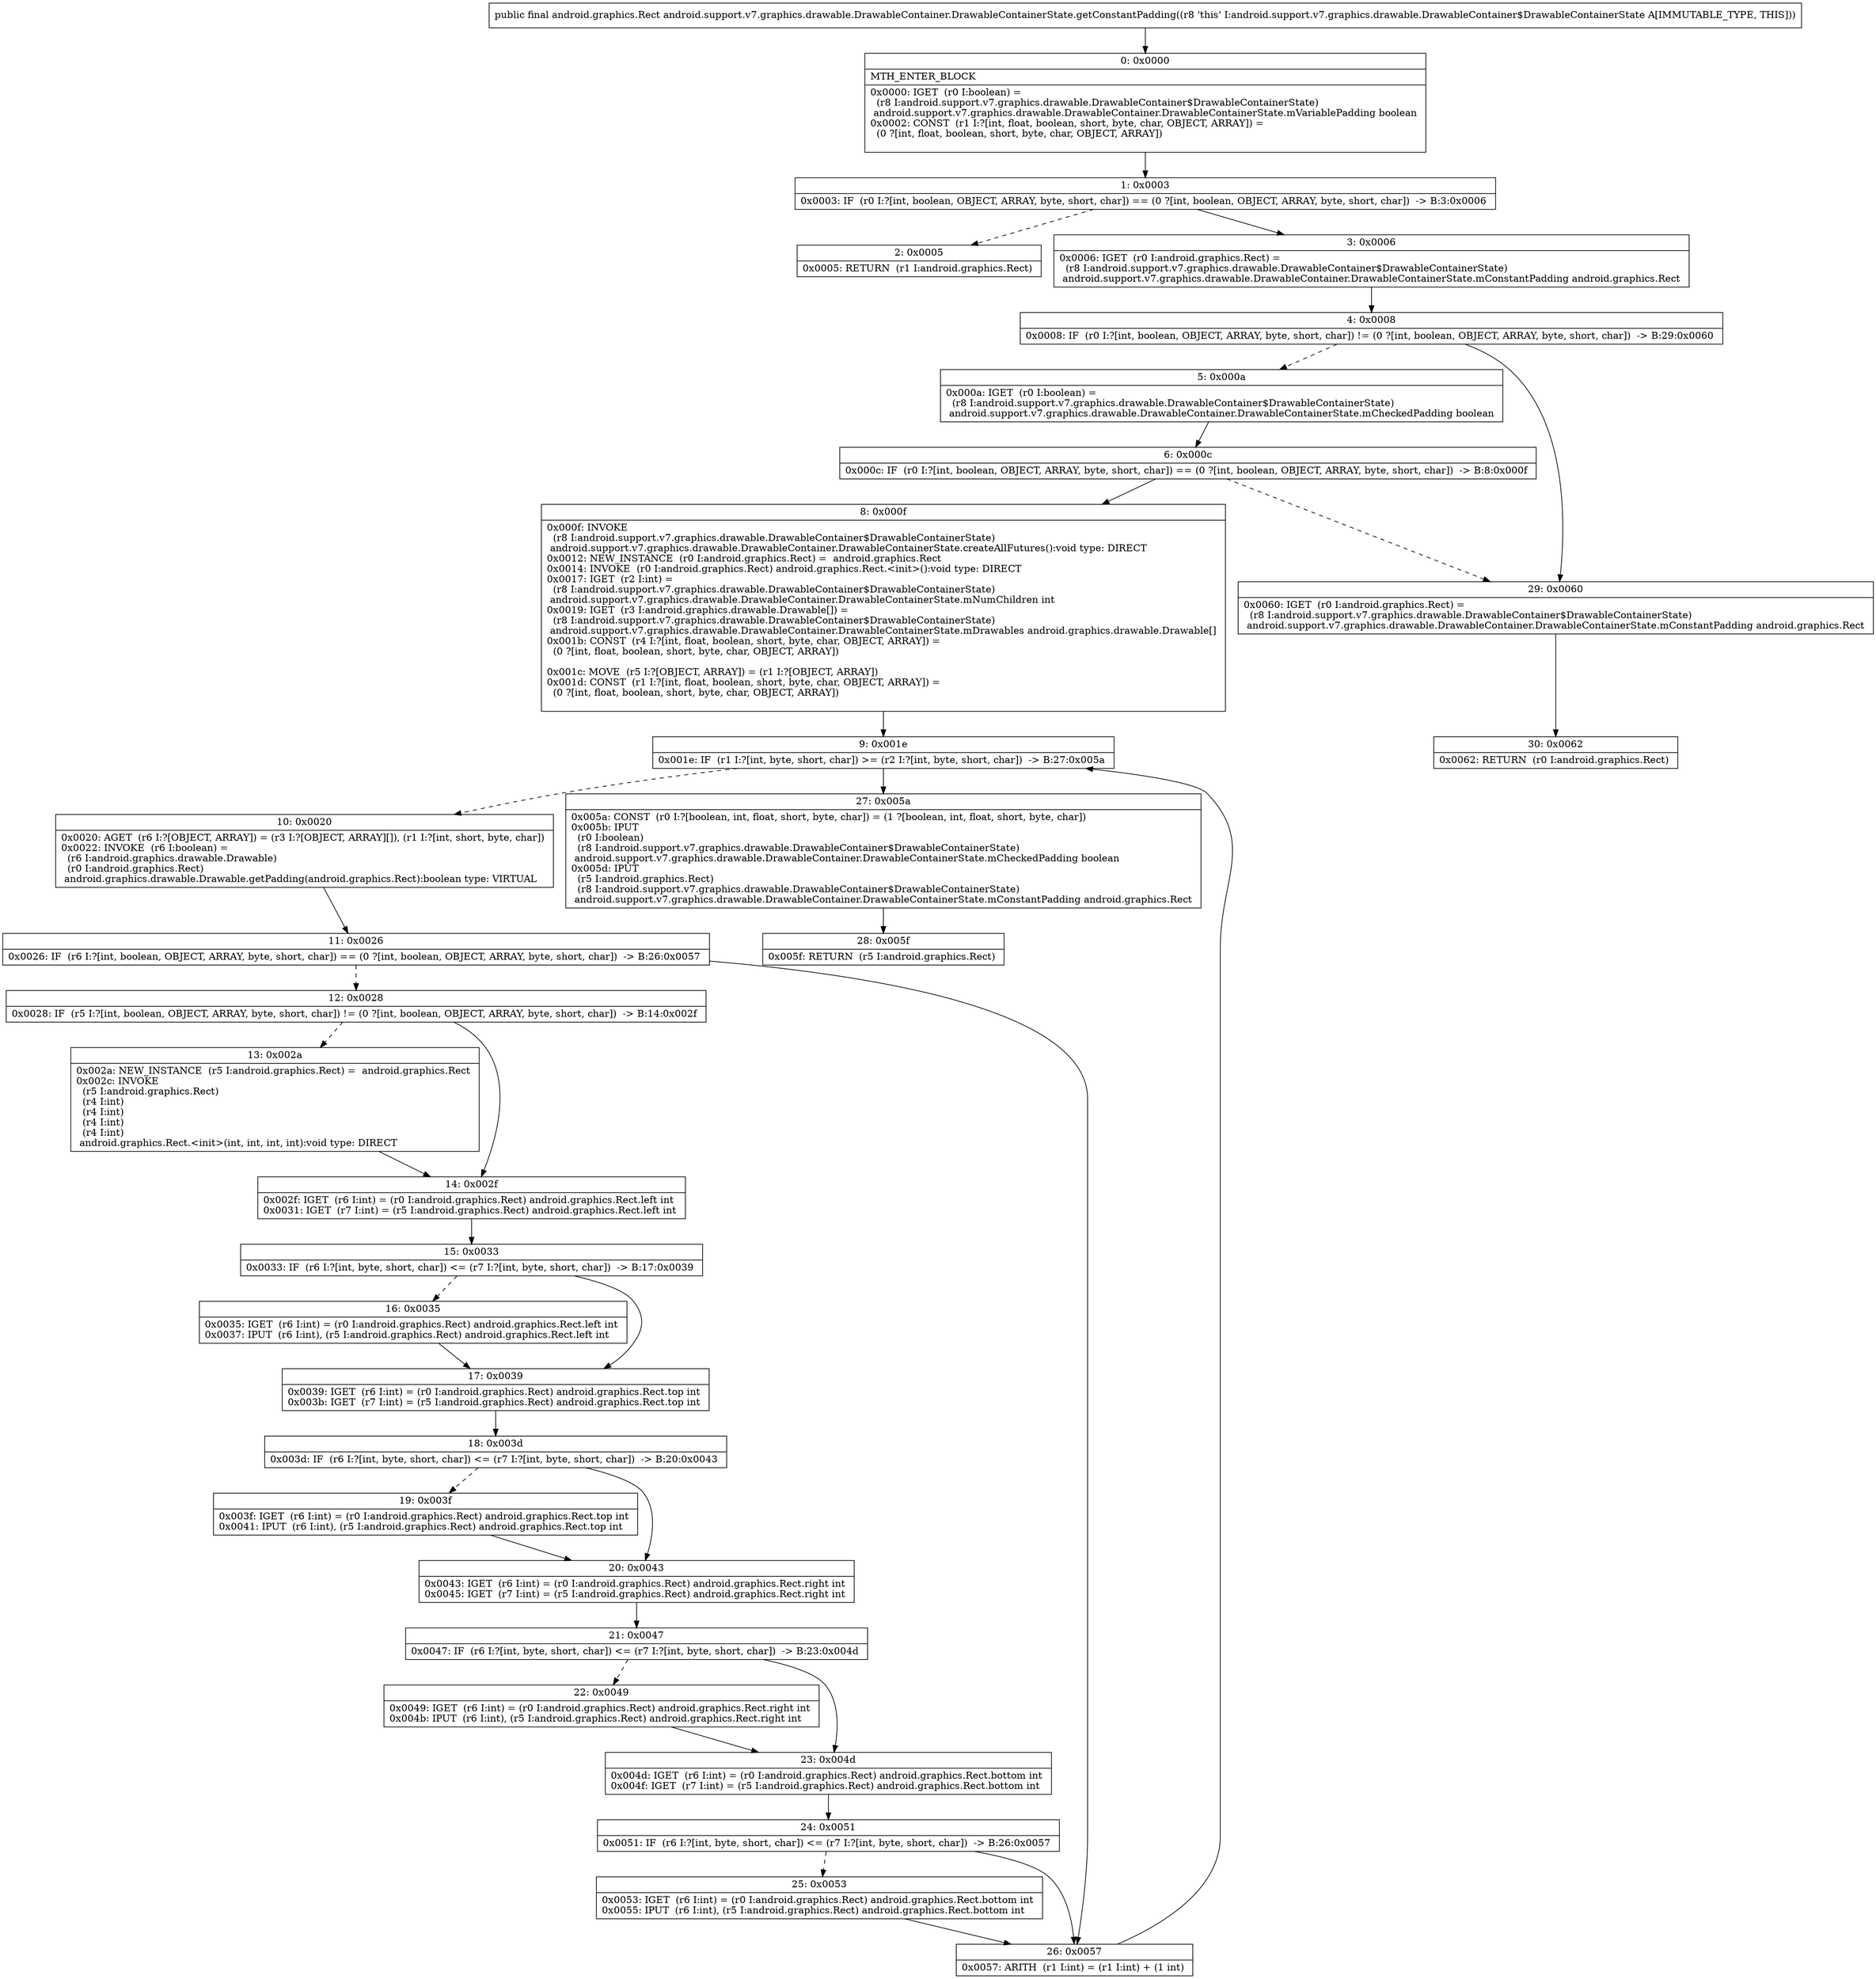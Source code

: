 digraph "CFG forandroid.support.v7.graphics.drawable.DrawableContainer.DrawableContainerState.getConstantPadding()Landroid\/graphics\/Rect;" {
Node_0 [shape=record,label="{0\:\ 0x0000|MTH_ENTER_BLOCK\l|0x0000: IGET  (r0 I:boolean) = \l  (r8 I:android.support.v7.graphics.drawable.DrawableContainer$DrawableContainerState)\l android.support.v7.graphics.drawable.DrawableContainer.DrawableContainerState.mVariablePadding boolean \l0x0002: CONST  (r1 I:?[int, float, boolean, short, byte, char, OBJECT, ARRAY]) = \l  (0 ?[int, float, boolean, short, byte, char, OBJECT, ARRAY])\l \l}"];
Node_1 [shape=record,label="{1\:\ 0x0003|0x0003: IF  (r0 I:?[int, boolean, OBJECT, ARRAY, byte, short, char]) == (0 ?[int, boolean, OBJECT, ARRAY, byte, short, char])  \-\> B:3:0x0006 \l}"];
Node_2 [shape=record,label="{2\:\ 0x0005|0x0005: RETURN  (r1 I:android.graphics.Rect) \l}"];
Node_3 [shape=record,label="{3\:\ 0x0006|0x0006: IGET  (r0 I:android.graphics.Rect) = \l  (r8 I:android.support.v7.graphics.drawable.DrawableContainer$DrawableContainerState)\l android.support.v7.graphics.drawable.DrawableContainer.DrawableContainerState.mConstantPadding android.graphics.Rect \l}"];
Node_4 [shape=record,label="{4\:\ 0x0008|0x0008: IF  (r0 I:?[int, boolean, OBJECT, ARRAY, byte, short, char]) != (0 ?[int, boolean, OBJECT, ARRAY, byte, short, char])  \-\> B:29:0x0060 \l}"];
Node_5 [shape=record,label="{5\:\ 0x000a|0x000a: IGET  (r0 I:boolean) = \l  (r8 I:android.support.v7.graphics.drawable.DrawableContainer$DrawableContainerState)\l android.support.v7.graphics.drawable.DrawableContainer.DrawableContainerState.mCheckedPadding boolean \l}"];
Node_6 [shape=record,label="{6\:\ 0x000c|0x000c: IF  (r0 I:?[int, boolean, OBJECT, ARRAY, byte, short, char]) == (0 ?[int, boolean, OBJECT, ARRAY, byte, short, char])  \-\> B:8:0x000f \l}"];
Node_8 [shape=record,label="{8\:\ 0x000f|0x000f: INVOKE  \l  (r8 I:android.support.v7.graphics.drawable.DrawableContainer$DrawableContainerState)\l android.support.v7.graphics.drawable.DrawableContainer.DrawableContainerState.createAllFutures():void type: DIRECT \l0x0012: NEW_INSTANCE  (r0 I:android.graphics.Rect) =  android.graphics.Rect \l0x0014: INVOKE  (r0 I:android.graphics.Rect) android.graphics.Rect.\<init\>():void type: DIRECT \l0x0017: IGET  (r2 I:int) = \l  (r8 I:android.support.v7.graphics.drawable.DrawableContainer$DrawableContainerState)\l android.support.v7.graphics.drawable.DrawableContainer.DrawableContainerState.mNumChildren int \l0x0019: IGET  (r3 I:android.graphics.drawable.Drawable[]) = \l  (r8 I:android.support.v7.graphics.drawable.DrawableContainer$DrawableContainerState)\l android.support.v7.graphics.drawable.DrawableContainer.DrawableContainerState.mDrawables android.graphics.drawable.Drawable[] \l0x001b: CONST  (r4 I:?[int, float, boolean, short, byte, char, OBJECT, ARRAY]) = \l  (0 ?[int, float, boolean, short, byte, char, OBJECT, ARRAY])\l \l0x001c: MOVE  (r5 I:?[OBJECT, ARRAY]) = (r1 I:?[OBJECT, ARRAY]) \l0x001d: CONST  (r1 I:?[int, float, boolean, short, byte, char, OBJECT, ARRAY]) = \l  (0 ?[int, float, boolean, short, byte, char, OBJECT, ARRAY])\l \l}"];
Node_9 [shape=record,label="{9\:\ 0x001e|0x001e: IF  (r1 I:?[int, byte, short, char]) \>= (r2 I:?[int, byte, short, char])  \-\> B:27:0x005a \l}"];
Node_10 [shape=record,label="{10\:\ 0x0020|0x0020: AGET  (r6 I:?[OBJECT, ARRAY]) = (r3 I:?[OBJECT, ARRAY][]), (r1 I:?[int, short, byte, char]) \l0x0022: INVOKE  (r6 I:boolean) = \l  (r6 I:android.graphics.drawable.Drawable)\l  (r0 I:android.graphics.Rect)\l android.graphics.drawable.Drawable.getPadding(android.graphics.Rect):boolean type: VIRTUAL \l}"];
Node_11 [shape=record,label="{11\:\ 0x0026|0x0026: IF  (r6 I:?[int, boolean, OBJECT, ARRAY, byte, short, char]) == (0 ?[int, boolean, OBJECT, ARRAY, byte, short, char])  \-\> B:26:0x0057 \l}"];
Node_12 [shape=record,label="{12\:\ 0x0028|0x0028: IF  (r5 I:?[int, boolean, OBJECT, ARRAY, byte, short, char]) != (0 ?[int, boolean, OBJECT, ARRAY, byte, short, char])  \-\> B:14:0x002f \l}"];
Node_13 [shape=record,label="{13\:\ 0x002a|0x002a: NEW_INSTANCE  (r5 I:android.graphics.Rect) =  android.graphics.Rect \l0x002c: INVOKE  \l  (r5 I:android.graphics.Rect)\l  (r4 I:int)\l  (r4 I:int)\l  (r4 I:int)\l  (r4 I:int)\l android.graphics.Rect.\<init\>(int, int, int, int):void type: DIRECT \l}"];
Node_14 [shape=record,label="{14\:\ 0x002f|0x002f: IGET  (r6 I:int) = (r0 I:android.graphics.Rect) android.graphics.Rect.left int \l0x0031: IGET  (r7 I:int) = (r5 I:android.graphics.Rect) android.graphics.Rect.left int \l}"];
Node_15 [shape=record,label="{15\:\ 0x0033|0x0033: IF  (r6 I:?[int, byte, short, char]) \<= (r7 I:?[int, byte, short, char])  \-\> B:17:0x0039 \l}"];
Node_16 [shape=record,label="{16\:\ 0x0035|0x0035: IGET  (r6 I:int) = (r0 I:android.graphics.Rect) android.graphics.Rect.left int \l0x0037: IPUT  (r6 I:int), (r5 I:android.graphics.Rect) android.graphics.Rect.left int \l}"];
Node_17 [shape=record,label="{17\:\ 0x0039|0x0039: IGET  (r6 I:int) = (r0 I:android.graphics.Rect) android.graphics.Rect.top int \l0x003b: IGET  (r7 I:int) = (r5 I:android.graphics.Rect) android.graphics.Rect.top int \l}"];
Node_18 [shape=record,label="{18\:\ 0x003d|0x003d: IF  (r6 I:?[int, byte, short, char]) \<= (r7 I:?[int, byte, short, char])  \-\> B:20:0x0043 \l}"];
Node_19 [shape=record,label="{19\:\ 0x003f|0x003f: IGET  (r6 I:int) = (r0 I:android.graphics.Rect) android.graphics.Rect.top int \l0x0041: IPUT  (r6 I:int), (r5 I:android.graphics.Rect) android.graphics.Rect.top int \l}"];
Node_20 [shape=record,label="{20\:\ 0x0043|0x0043: IGET  (r6 I:int) = (r0 I:android.graphics.Rect) android.graphics.Rect.right int \l0x0045: IGET  (r7 I:int) = (r5 I:android.graphics.Rect) android.graphics.Rect.right int \l}"];
Node_21 [shape=record,label="{21\:\ 0x0047|0x0047: IF  (r6 I:?[int, byte, short, char]) \<= (r7 I:?[int, byte, short, char])  \-\> B:23:0x004d \l}"];
Node_22 [shape=record,label="{22\:\ 0x0049|0x0049: IGET  (r6 I:int) = (r0 I:android.graphics.Rect) android.graphics.Rect.right int \l0x004b: IPUT  (r6 I:int), (r5 I:android.graphics.Rect) android.graphics.Rect.right int \l}"];
Node_23 [shape=record,label="{23\:\ 0x004d|0x004d: IGET  (r6 I:int) = (r0 I:android.graphics.Rect) android.graphics.Rect.bottom int \l0x004f: IGET  (r7 I:int) = (r5 I:android.graphics.Rect) android.graphics.Rect.bottom int \l}"];
Node_24 [shape=record,label="{24\:\ 0x0051|0x0051: IF  (r6 I:?[int, byte, short, char]) \<= (r7 I:?[int, byte, short, char])  \-\> B:26:0x0057 \l}"];
Node_25 [shape=record,label="{25\:\ 0x0053|0x0053: IGET  (r6 I:int) = (r0 I:android.graphics.Rect) android.graphics.Rect.bottom int \l0x0055: IPUT  (r6 I:int), (r5 I:android.graphics.Rect) android.graphics.Rect.bottom int \l}"];
Node_26 [shape=record,label="{26\:\ 0x0057|0x0057: ARITH  (r1 I:int) = (r1 I:int) + (1 int) \l}"];
Node_27 [shape=record,label="{27\:\ 0x005a|0x005a: CONST  (r0 I:?[boolean, int, float, short, byte, char]) = (1 ?[boolean, int, float, short, byte, char]) \l0x005b: IPUT  \l  (r0 I:boolean)\l  (r8 I:android.support.v7.graphics.drawable.DrawableContainer$DrawableContainerState)\l android.support.v7.graphics.drawable.DrawableContainer.DrawableContainerState.mCheckedPadding boolean \l0x005d: IPUT  \l  (r5 I:android.graphics.Rect)\l  (r8 I:android.support.v7.graphics.drawable.DrawableContainer$DrawableContainerState)\l android.support.v7.graphics.drawable.DrawableContainer.DrawableContainerState.mConstantPadding android.graphics.Rect \l}"];
Node_28 [shape=record,label="{28\:\ 0x005f|0x005f: RETURN  (r5 I:android.graphics.Rect) \l}"];
Node_29 [shape=record,label="{29\:\ 0x0060|0x0060: IGET  (r0 I:android.graphics.Rect) = \l  (r8 I:android.support.v7.graphics.drawable.DrawableContainer$DrawableContainerState)\l android.support.v7.graphics.drawable.DrawableContainer.DrawableContainerState.mConstantPadding android.graphics.Rect \l}"];
Node_30 [shape=record,label="{30\:\ 0x0062|0x0062: RETURN  (r0 I:android.graphics.Rect) \l}"];
MethodNode[shape=record,label="{public final android.graphics.Rect android.support.v7.graphics.drawable.DrawableContainer.DrawableContainerState.getConstantPadding((r8 'this' I:android.support.v7.graphics.drawable.DrawableContainer$DrawableContainerState A[IMMUTABLE_TYPE, THIS])) }"];
MethodNode -> Node_0;
Node_0 -> Node_1;
Node_1 -> Node_2[style=dashed];
Node_1 -> Node_3;
Node_3 -> Node_4;
Node_4 -> Node_5[style=dashed];
Node_4 -> Node_29;
Node_5 -> Node_6;
Node_6 -> Node_8;
Node_6 -> Node_29[style=dashed];
Node_8 -> Node_9;
Node_9 -> Node_10[style=dashed];
Node_9 -> Node_27;
Node_10 -> Node_11;
Node_11 -> Node_12[style=dashed];
Node_11 -> Node_26;
Node_12 -> Node_13[style=dashed];
Node_12 -> Node_14;
Node_13 -> Node_14;
Node_14 -> Node_15;
Node_15 -> Node_16[style=dashed];
Node_15 -> Node_17;
Node_16 -> Node_17;
Node_17 -> Node_18;
Node_18 -> Node_19[style=dashed];
Node_18 -> Node_20;
Node_19 -> Node_20;
Node_20 -> Node_21;
Node_21 -> Node_22[style=dashed];
Node_21 -> Node_23;
Node_22 -> Node_23;
Node_23 -> Node_24;
Node_24 -> Node_25[style=dashed];
Node_24 -> Node_26;
Node_25 -> Node_26;
Node_26 -> Node_9;
Node_27 -> Node_28;
Node_29 -> Node_30;
}

